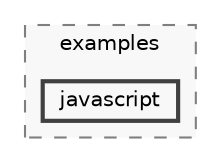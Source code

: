 digraph "backend/node_modules/socks/docs/examples/javascript"
{
 // LATEX_PDF_SIZE
  bgcolor="transparent";
  edge [fontname=Helvetica,fontsize=10,labelfontname=Helvetica,labelfontsize=10];
  node [fontname=Helvetica,fontsize=10,shape=box,height=0.2,width=0.4];
  compound=true
  subgraph clusterdir_5aa2a03b6de2a5922f30dc7537576825 {
    graph [ bgcolor="#f8f8f8", pencolor="grey50", label="examples", fontname=Helvetica,fontsize=10 style="filled,dashed", URL="dir_5aa2a03b6de2a5922f30dc7537576825.html",tooltip=""]
  dir_f7448f3beddbc6897fee10882b919f40 [label="javascript", fillcolor="#f8f8f8", color="grey25", style="filled,bold", URL="dir_f7448f3beddbc6897fee10882b919f40.html",tooltip=""];
  }
}
